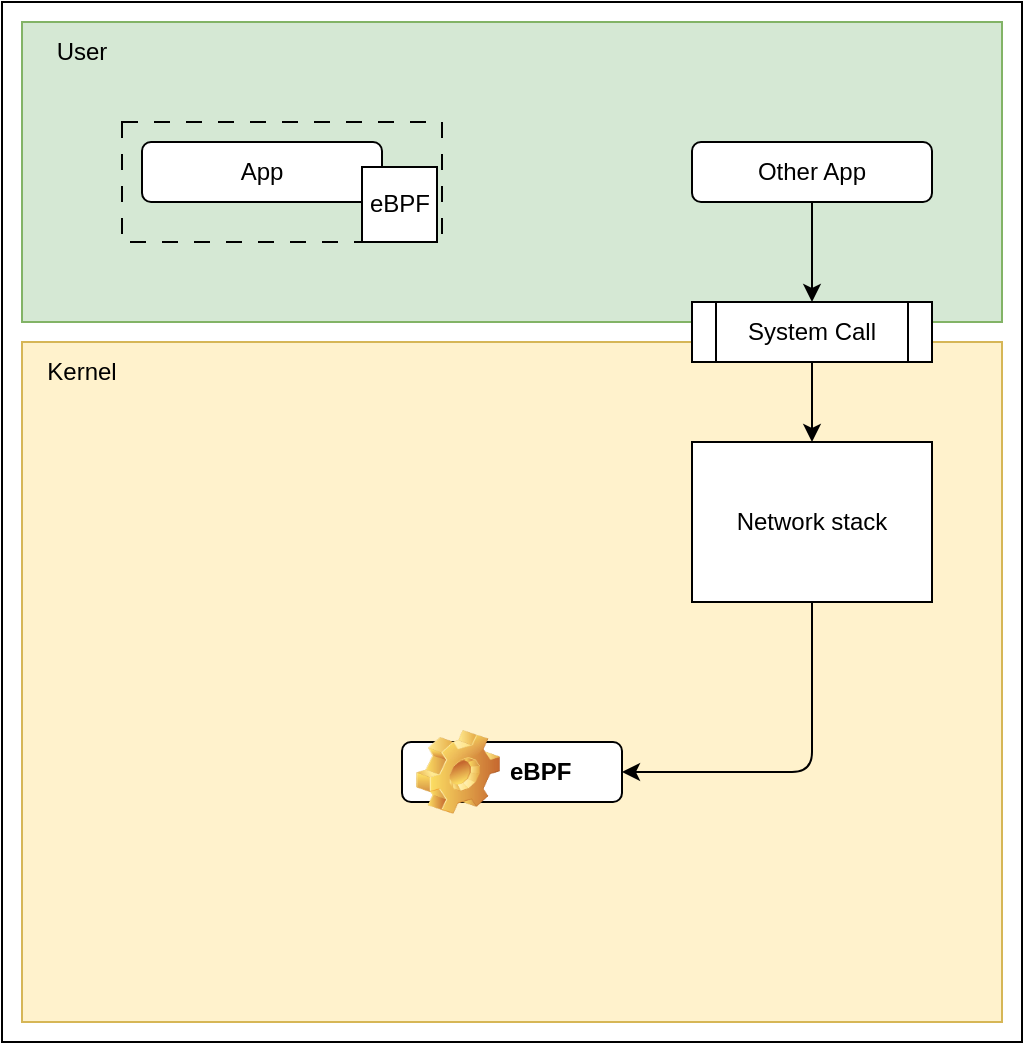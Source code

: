 <mxfile>
    <diagram id="k7L4lr5ufkN8krizCj9h" name="Page-1">
        <mxGraphModel dx="988" dy="773" grid="1" gridSize="10" guides="1" tooltips="1" connect="1" arrows="1" fold="1" page="1" pageScale="1" pageWidth="1169" pageHeight="827" math="0" shadow="0">
            <root>
                <mxCell id="0"/>
                <mxCell id="1" parent="0"/>
                <mxCell id="2" value="" style="rounded=0;whiteSpace=wrap;html=1;" parent="1" vertex="1">
                    <mxGeometry x="120" y="40" width="510" height="520" as="geometry"/>
                </mxCell>
                <mxCell id="3" value="" style="rounded=0;whiteSpace=wrap;html=1;fillColor=#d5e8d4;strokeColor=#82b366;" parent="1" vertex="1">
                    <mxGeometry x="130" y="50" width="490" height="150" as="geometry"/>
                </mxCell>
                <mxCell id="4" value="" style="rounded=0;whiteSpace=wrap;html=1;fillColor=#fff2cc;strokeColor=#d6b656;" parent="1" vertex="1">
                    <mxGeometry x="130" y="210" width="490" height="340" as="geometry"/>
                </mxCell>
                <mxCell id="5" value="User" style="text;html=1;strokeColor=none;fillColor=none;align=center;verticalAlign=middle;whiteSpace=wrap;rounded=0;" parent="1" vertex="1">
                    <mxGeometry x="130" y="50" width="60" height="30" as="geometry"/>
                </mxCell>
                <mxCell id="6" value="Kernel" style="text;html=1;strokeColor=none;fillColor=none;align=center;verticalAlign=middle;whiteSpace=wrap;rounded=0;" parent="1" vertex="1">
                    <mxGeometry x="130" y="210" width="60" height="30" as="geometry"/>
                </mxCell>
                <mxCell id="10" value="" style="rounded=0;whiteSpace=wrap;html=1;fillColor=none;dashed=1;dashPattern=8 8;" parent="1" vertex="1">
                    <mxGeometry x="180" y="100" width="160" height="60" as="geometry"/>
                </mxCell>
                <mxCell id="7" value="App" style="rounded=1;whiteSpace=wrap;html=1;" parent="1" vertex="1">
                    <mxGeometry x="190" y="110" width="120" height="30" as="geometry"/>
                </mxCell>
                <mxCell id="9" value="eBPF" style="whiteSpace=wrap;html=1;aspect=fixed;" parent="1" vertex="1">
                    <mxGeometry x="300" y="122.5" width="37.5" height="37.5" as="geometry"/>
                </mxCell>
                <mxCell id="19" style="edgeStyle=none;html=1;exitX=0.5;exitY=1;exitDx=0;exitDy=0;entryX=0.5;entryY=0;entryDx=0;entryDy=0;" parent="1" source="16" edge="1">
                    <mxGeometry relative="1" as="geometry">
                        <mxPoint x="251" y="360" as="targetPoint"/>
                    </mxGeometry>
                </mxCell>
                <mxCell id="20" value="eBPF" style="label;whiteSpace=wrap;html=1;image=img/clipart/Gear_128x128.png" parent="1" vertex="1">
                    <mxGeometry x="320" y="410" width="110" height="30" as="geometry"/>
                </mxCell>
                <mxCell id="24" style="edgeStyle=none;html=1;exitX=0.5;exitY=1;exitDx=0;exitDy=0;entryX=0.5;entryY=0;entryDx=0;entryDy=0;" edge="1" parent="1" source="21" target="22">
                    <mxGeometry relative="1" as="geometry"/>
                </mxCell>
                <mxCell id="21" value="Other App" style="rounded=1;whiteSpace=wrap;html=1;" vertex="1" parent="1">
                    <mxGeometry x="465" y="110" width="120" height="30" as="geometry"/>
                </mxCell>
                <mxCell id="25" style="edgeStyle=none;html=1;exitX=0.5;exitY=1;exitDx=0;exitDy=0;entryX=0.5;entryY=0;entryDx=0;entryDy=0;" edge="1" parent="1" source="22" target="23">
                    <mxGeometry relative="1" as="geometry"/>
                </mxCell>
                <mxCell id="22" value="System Call" style="shape=process;whiteSpace=wrap;html=1;backgroundOutline=1;" vertex="1" parent="1">
                    <mxGeometry x="465" y="190" width="120" height="30" as="geometry"/>
                </mxCell>
                <mxCell id="27" style="edgeStyle=none;html=1;exitX=0.5;exitY=1;exitDx=0;exitDy=0;entryX=1;entryY=0.5;entryDx=0;entryDy=0;" edge="1" parent="1" source="23" target="20">
                    <mxGeometry relative="1" as="geometry">
                        <Array as="points">
                            <mxPoint x="525" y="425"/>
                        </Array>
                    </mxGeometry>
                </mxCell>
                <mxCell id="23" value="Network stack" style="rounded=0;whiteSpace=wrap;html=1;" vertex="1" parent="1">
                    <mxGeometry x="465" y="260" width="120" height="80" as="geometry"/>
                </mxCell>
            </root>
        </mxGraphModel>
    </diagram>
</mxfile>